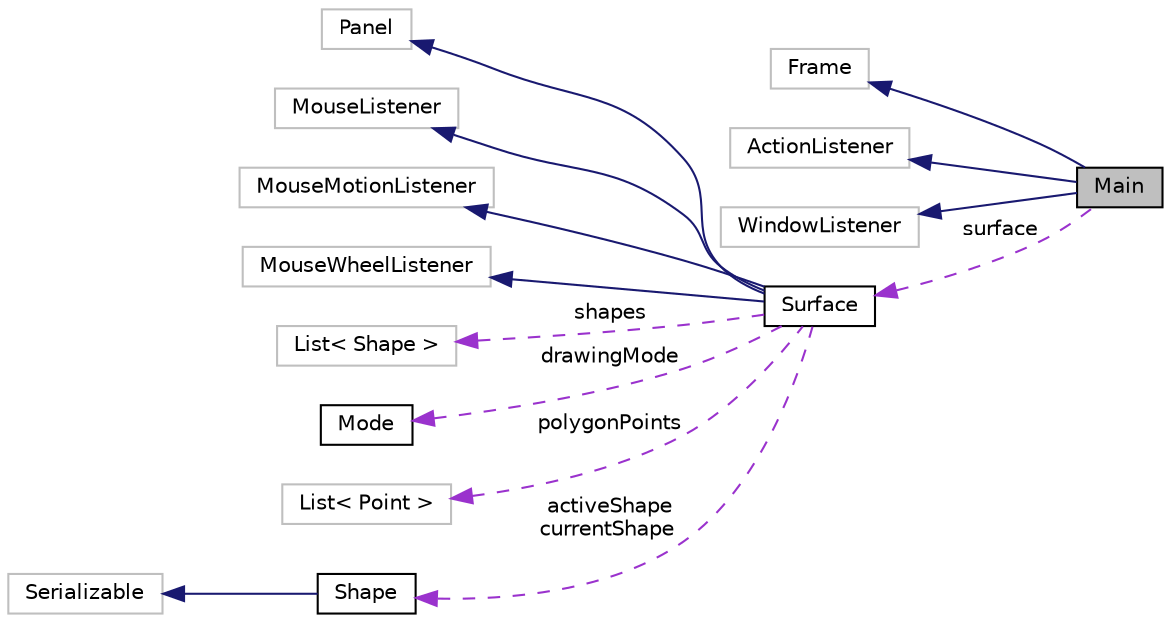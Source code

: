 digraph "Main"
{
 // LATEX_PDF_SIZE
  edge [fontname="Helvetica",fontsize="10",labelfontname="Helvetica",labelfontsize="10"];
  node [fontname="Helvetica",fontsize="10",shape=record];
  rankdir="LR";
  Node1 [label="Main",height=0.2,width=0.4,color="black", fillcolor="grey75", style="filled", fontcolor="black",tooltip="Klasa Main reprezentuje główne okno aplikacji \"Edytor kształtów\"."];
  Node2 -> Node1 [dir="back",color="midnightblue",fontsize="10",style="solid",fontname="Helvetica"];
  Node2 [label="Frame",height=0.2,width=0.4,color="grey75", fillcolor="white", style="filled",tooltip=" "];
  Node3 -> Node1 [dir="back",color="midnightblue",fontsize="10",style="solid",fontname="Helvetica"];
  Node3 [label="ActionListener",height=0.2,width=0.4,color="grey75", fillcolor="white", style="filled",tooltip=" "];
  Node4 -> Node1 [dir="back",color="midnightblue",fontsize="10",style="solid",fontname="Helvetica"];
  Node4 [label="WindowListener",height=0.2,width=0.4,color="grey75", fillcolor="white", style="filled",tooltip=" "];
  Node5 -> Node1 [dir="back",color="darkorchid3",fontsize="10",style="dashed",label=" surface" ,fontname="Helvetica"];
  Node5 [label="Surface",height=0.2,width=0.4,color="black", fillcolor="white", style="filled",URL="$classSurface.html",tooltip="Klasa Surface jest rozszerzeniem klasy Panel i służy do rysowania oraz manipulacji figurami geometryc..."];
  Node6 -> Node5 [dir="back",color="midnightblue",fontsize="10",style="solid",fontname="Helvetica"];
  Node6 [label="Panel",height=0.2,width=0.4,color="grey75", fillcolor="white", style="filled",tooltip=" "];
  Node7 -> Node5 [dir="back",color="midnightblue",fontsize="10",style="solid",fontname="Helvetica"];
  Node7 [label="MouseListener",height=0.2,width=0.4,color="grey75", fillcolor="white", style="filled",tooltip=" "];
  Node8 -> Node5 [dir="back",color="midnightblue",fontsize="10",style="solid",fontname="Helvetica"];
  Node8 [label="MouseMotionListener",height=0.2,width=0.4,color="grey75", fillcolor="white", style="filled",tooltip=" "];
  Node9 -> Node5 [dir="back",color="midnightblue",fontsize="10",style="solid",fontname="Helvetica"];
  Node9 [label="MouseWheelListener",height=0.2,width=0.4,color="grey75", fillcolor="white", style="filled",tooltip=" "];
  Node10 -> Node5 [dir="back",color="darkorchid3",fontsize="10",style="dashed",label=" shapes" ,fontname="Helvetica"];
  Node10 [label="List\< Shape \>",height=0.2,width=0.4,color="grey75", fillcolor="white", style="filled",tooltip=" "];
  Node11 -> Node5 [dir="back",color="darkorchid3",fontsize="10",style="dashed",label=" drawingMode" ,fontname="Helvetica"];
  Node11 [label="Mode",height=0.2,width=0.4,color="black", fillcolor="white", style="filled",URL="$enumMode.html",tooltip="Enum Mode reprezentuje tryby działania aplikacji."];
  Node12 -> Node5 [dir="back",color="darkorchid3",fontsize="10",style="dashed",label=" polygonPoints" ,fontname="Helvetica"];
  Node12 [label="List\< Point \>",height=0.2,width=0.4,color="grey75", fillcolor="white", style="filled",tooltip=" "];
  Node13 -> Node5 [dir="back",color="darkorchid3",fontsize="10",style="dashed",label=" activeShape\ncurrentShape" ,fontname="Helvetica"];
  Node13 [label="Shape",height=0.2,width=0.4,color="black", fillcolor="white", style="filled",URL="$classShape.html",tooltip="Klasa Shape jest abstrakcyjną klasą bazową reprezentującą ogólną figurę geometryczną."];
  Node14 -> Node13 [dir="back",color="midnightblue",fontsize="10",style="solid",fontname="Helvetica"];
  Node14 [label="Serializable",height=0.2,width=0.4,color="grey75", fillcolor="white", style="filled",tooltip=" "];
}
